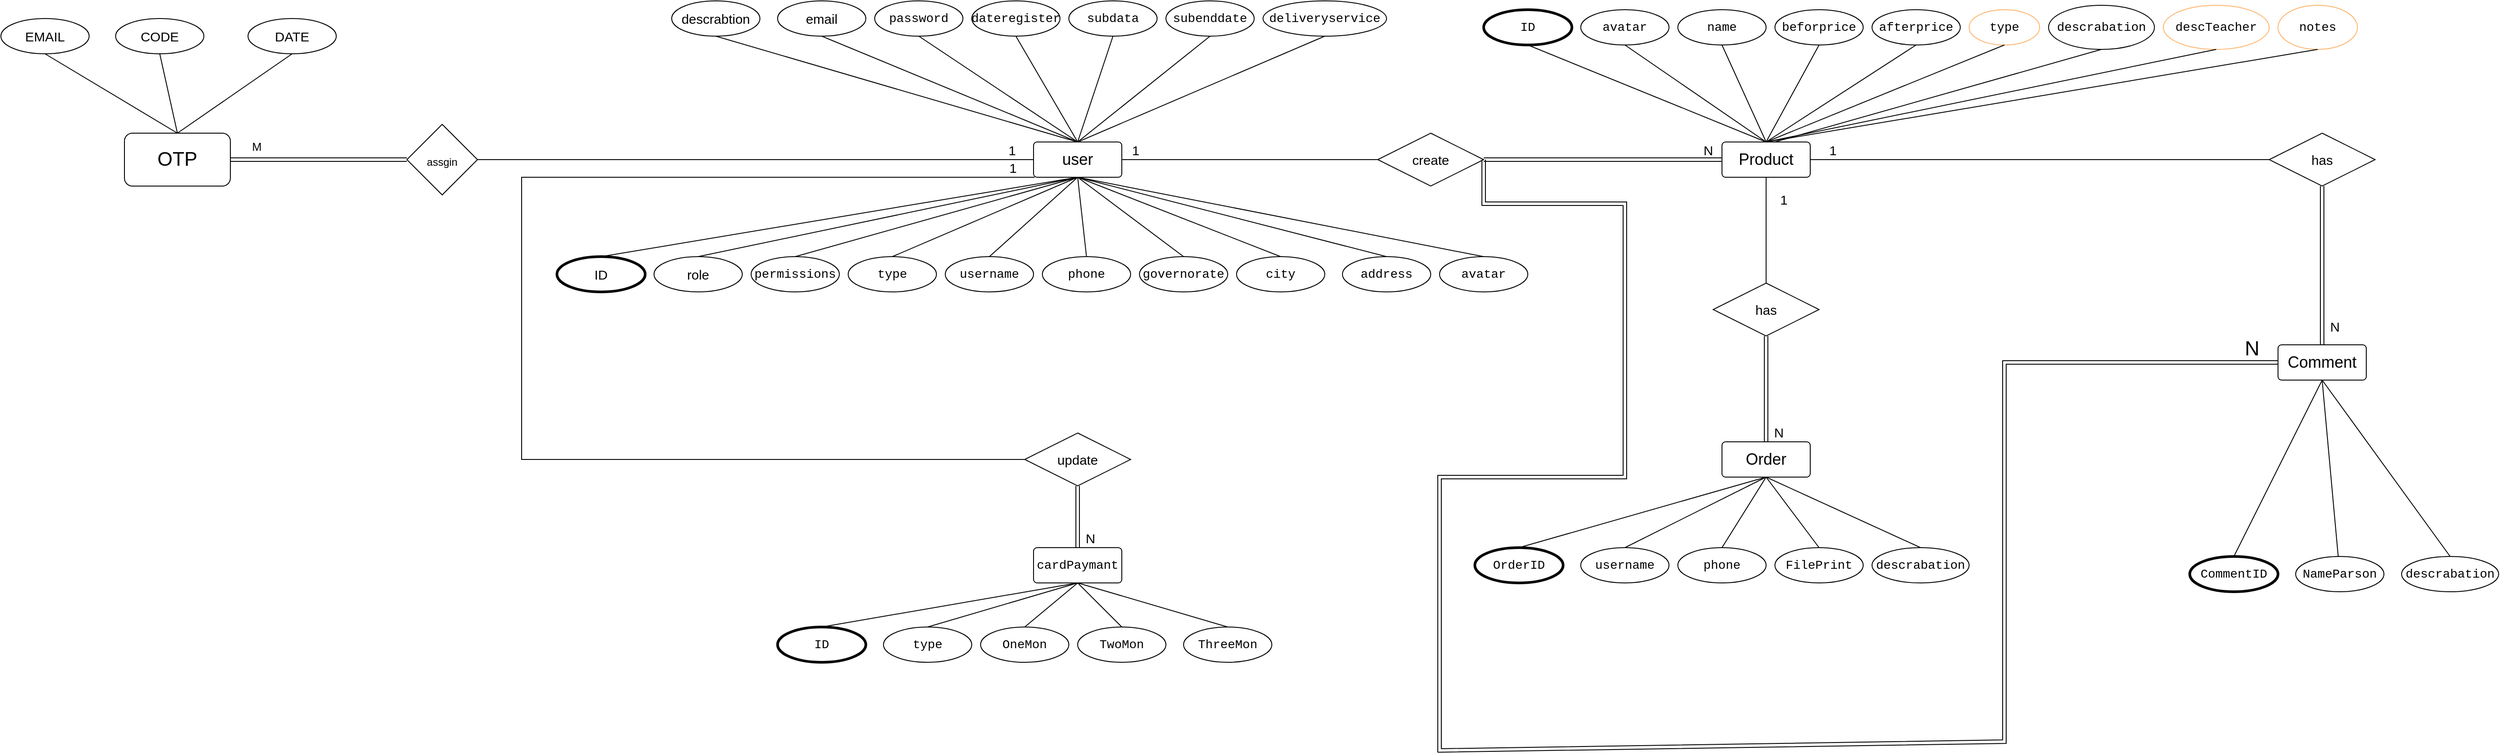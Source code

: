<mxfile version="20.8.10" type="device"><diagram name="Page-1" id="QoI0hv32-nx1RdgeT6Zi"><mxGraphModel dx="3183" dy="1398" grid="1" gridSize="10" guides="1" tooltips="1" connect="1" arrows="1" fold="1" page="1" pageScale="1" pageWidth="850" pageHeight="1100" math="0" shadow="0"><root><mxCell id="0"/><mxCell id="1" parent="0"/><mxCell id="msI7fuEDuzB67JtG4Rj4-1" value="&lt;font style=&quot;font-size: 18px;&quot;&gt;user&lt;/font&gt;" style="rounded=1;arcSize=10;whiteSpace=wrap;html=1;align=center;" parent="1" vertex="1"><mxGeometry x="350" y="200" width="100" height="40" as="geometry"/></mxCell><mxCell id="msI7fuEDuzB67JtG4Rj4-2" value="&lt;font style=&quot;font-size: 15px;&quot;&gt;role&lt;/font&gt;" style="ellipse;whiteSpace=wrap;html=1;align=center;fontSize=18;" parent="1" vertex="1"><mxGeometry x="-80" y="330" width="100" height="40" as="geometry"/></mxCell><mxCell id="msI7fuEDuzB67JtG4Rj4-3" value="" style="endArrow=none;html=1;rounded=0;fontSize=18;exitX=0.5;exitY=0;exitDx=0;exitDy=0;entryX=0.5;entryY=1;entryDx=0;entryDy=0;" parent="1" source="msI7fuEDuzB67JtG4Rj4-2" target="msI7fuEDuzB67JtG4Rj4-1" edge="1"><mxGeometry relative="1" as="geometry"><mxPoint x="340" y="310" as="sourcePoint"/><mxPoint x="500" y="310" as="targetPoint"/></mxGeometry></mxCell><mxCell id="msI7fuEDuzB67JtG4Rj4-4" value="&lt;div style=&quot;font-family: Consolas, &amp;quot;Courier New&amp;quot;, monospace; font-size: 14px; line-height: 19px;&quot;&gt;permissions&lt;/div&gt;" style="ellipse;whiteSpace=wrap;html=1;align=center;fontSize=18;" parent="1" vertex="1"><mxGeometry x="30" y="330" width="100" height="40" as="geometry"/></mxCell><mxCell id="msI7fuEDuzB67JtG4Rj4-5" value="" style="endArrow=none;html=1;rounded=0;fontSize=18;exitX=0.5;exitY=0;exitDx=0;exitDy=0;entryX=0.5;entryY=1;entryDx=0;entryDy=0;" parent="1" source="msI7fuEDuzB67JtG4Rj4-4" target="msI7fuEDuzB67JtG4Rj4-1" edge="1"><mxGeometry relative="1" as="geometry"><mxPoint x="130" y="330" as="sourcePoint"/><mxPoint x="410" y="250" as="targetPoint"/></mxGeometry></mxCell><mxCell id="msI7fuEDuzB67JtG4Rj4-6" value="&lt;div style=&quot;font-family: Consolas, &amp;quot;Courier New&amp;quot;, monospace; font-size: 14px; line-height: 19px;&quot;&gt;&lt;div style=&quot;line-height: 19px;&quot;&gt;type&lt;/div&gt;&lt;/div&gt;" style="ellipse;whiteSpace=wrap;html=1;align=center;fontSize=18;" parent="1" vertex="1"><mxGeometry x="140" y="330" width="100" height="40" as="geometry"/></mxCell><mxCell id="msI7fuEDuzB67JtG4Rj4-7" value="" style="endArrow=none;html=1;rounded=0;fontSize=18;exitX=0.5;exitY=0;exitDx=0;exitDy=0;entryX=0.5;entryY=1;entryDx=0;entryDy=0;" parent="1" source="msI7fuEDuzB67JtG4Rj4-6" target="msI7fuEDuzB67JtG4Rj4-1" edge="1"><mxGeometry relative="1" as="geometry"><mxPoint x="240" y="330" as="sourcePoint"/><mxPoint x="410" y="250" as="targetPoint"/></mxGeometry></mxCell><mxCell id="msI7fuEDuzB67JtG4Rj4-8" value="&lt;div style=&quot;font-family: Consolas, &amp;quot;Courier New&amp;quot;, monospace; font-size: 14px; line-height: 19px;&quot;&gt;&lt;div style=&quot;line-height: 19px;&quot;&gt;&lt;div style=&quot;line-height: 19px;&quot;&gt;username&lt;/div&gt;&lt;/div&gt;&lt;/div&gt;" style="ellipse;whiteSpace=wrap;html=1;align=center;fontSize=18;" parent="1" vertex="1"><mxGeometry x="250" y="330" width="100" height="40" as="geometry"/></mxCell><mxCell id="msI7fuEDuzB67JtG4Rj4-9" value="" style="endArrow=none;html=1;rounded=0;fontSize=18;exitX=0.5;exitY=0;exitDx=0;exitDy=0;" parent="1" source="msI7fuEDuzB67JtG4Rj4-8" edge="1"><mxGeometry relative="1" as="geometry"><mxPoint x="350" y="330" as="sourcePoint"/><mxPoint x="400" y="240" as="targetPoint"/></mxGeometry></mxCell><mxCell id="msI7fuEDuzB67JtG4Rj4-10" value="&lt;div style=&quot;font-family: Consolas, &amp;quot;Courier New&amp;quot;, monospace; font-size: 14px; line-height: 19px;&quot;&gt;&lt;div style=&quot;line-height: 19px;&quot;&gt;&lt;div style=&quot;line-height: 19px;&quot;&gt;&lt;div style=&quot;line-height: 19px;&quot;&gt;phone&lt;/div&gt;&lt;/div&gt;&lt;/div&gt;&lt;/div&gt;" style="ellipse;whiteSpace=wrap;html=1;align=center;fontSize=18;" parent="1" vertex="1"><mxGeometry x="360" y="330" width="100" height="40" as="geometry"/></mxCell><mxCell id="msI7fuEDuzB67JtG4Rj4-11" value="" style="endArrow=none;html=1;rounded=0;fontSize=18;exitX=0.5;exitY=0;exitDx=0;exitDy=0;" parent="1" source="msI7fuEDuzB67JtG4Rj4-10" edge="1"><mxGeometry relative="1" as="geometry"><mxPoint x="460" y="330" as="sourcePoint"/><mxPoint x="400" y="240" as="targetPoint"/></mxGeometry></mxCell><mxCell id="msI7fuEDuzB67JtG4Rj4-12" value="&lt;div style=&quot;font-family: Consolas, &amp;quot;Courier New&amp;quot;, monospace; font-size: 14px; line-height: 19px;&quot;&gt;&lt;div style=&quot;line-height: 19px;&quot;&gt;&lt;div style=&quot;line-height: 19px;&quot;&gt;&lt;div style=&quot;line-height: 19px;&quot;&gt;&lt;div style=&quot;line-height: 19px;&quot;&gt;governorate&lt;/div&gt;&lt;/div&gt;&lt;/div&gt;&lt;/div&gt;&lt;/div&gt;" style="ellipse;whiteSpace=wrap;html=1;align=center;fontSize=18;" parent="1" vertex="1"><mxGeometry x="470" y="330" width="100" height="40" as="geometry"/></mxCell><mxCell id="msI7fuEDuzB67JtG4Rj4-13" value="" style="endArrow=none;html=1;rounded=0;fontSize=18;exitX=0.5;exitY=0;exitDx=0;exitDy=0;" parent="1" source="msI7fuEDuzB67JtG4Rj4-12" edge="1"><mxGeometry relative="1" as="geometry"><mxPoint x="570.0" y="330" as="sourcePoint"/><mxPoint x="400" y="240" as="targetPoint"/></mxGeometry></mxCell><mxCell id="msI7fuEDuzB67JtG4Rj4-14" value="&lt;div style=&quot;font-family: Consolas, &amp;quot;Courier New&amp;quot;, monospace; font-size: 14px; line-height: 19px;&quot;&gt;&lt;div style=&quot;line-height: 19px;&quot;&gt;&lt;div style=&quot;line-height: 19px;&quot;&gt;&lt;div style=&quot;line-height: 19px;&quot;&gt;&lt;div style=&quot;line-height: 19px;&quot;&gt;&lt;div style=&quot;line-height: 19px;&quot;&gt;city&lt;/div&gt;&lt;/div&gt;&lt;/div&gt;&lt;/div&gt;&lt;/div&gt;&lt;/div&gt;" style="ellipse;whiteSpace=wrap;html=1;align=center;fontSize=18;" parent="1" vertex="1"><mxGeometry x="580" y="330" width="100" height="40" as="geometry"/></mxCell><mxCell id="msI7fuEDuzB67JtG4Rj4-15" value="&lt;div style=&quot;font-family: Consolas, &amp;quot;Courier New&amp;quot;, monospace; font-size: 14px; line-height: 19px;&quot;&gt;&lt;div style=&quot;line-height: 19px;&quot;&gt;&lt;div style=&quot;line-height: 19px;&quot;&gt;&lt;div style=&quot;line-height: 19px;&quot;&gt;&lt;div style=&quot;line-height: 19px;&quot;&gt;&lt;div style=&quot;line-height: 19px;&quot;&gt;address&lt;/div&gt;&lt;/div&gt;&lt;/div&gt;&lt;/div&gt;&lt;/div&gt;&lt;/div&gt;" style="ellipse;whiteSpace=wrap;html=1;align=center;fontSize=18;" parent="1" vertex="1"><mxGeometry x="700" y="330" width="100" height="40" as="geometry"/></mxCell><mxCell id="msI7fuEDuzB67JtG4Rj4-16" value="&lt;div style=&quot;font-family: Consolas, &amp;quot;Courier New&amp;quot;, monospace; font-size: 14px; line-height: 19px;&quot;&gt;&lt;div style=&quot;line-height: 19px;&quot;&gt;&lt;div style=&quot;line-height: 19px;&quot;&gt;&lt;div style=&quot;line-height: 19px;&quot;&gt;&lt;div style=&quot;line-height: 19px;&quot;&gt;&lt;div style=&quot;line-height: 19px;&quot;&gt;avatar&lt;/div&gt;&lt;/div&gt;&lt;/div&gt;&lt;/div&gt;&lt;/div&gt;&lt;/div&gt;" style="ellipse;whiteSpace=wrap;html=1;align=center;fontSize=18;" parent="1" vertex="1"><mxGeometry x="810" y="330" width="100" height="40" as="geometry"/></mxCell><mxCell id="msI7fuEDuzB67JtG4Rj4-17" value="" style="endArrow=none;html=1;rounded=0;fontSize=18;exitX=0.5;exitY=0;exitDx=0;exitDy=0;" parent="1" source="msI7fuEDuzB67JtG4Rj4-14" edge="1"><mxGeometry relative="1" as="geometry"><mxPoint x="470" y="340" as="sourcePoint"/><mxPoint x="400" y="240" as="targetPoint"/></mxGeometry></mxCell><mxCell id="msI7fuEDuzB67JtG4Rj4-18" value="" style="endArrow=none;html=1;rounded=0;fontSize=18;exitX=0.5;exitY=0;exitDx=0;exitDy=0;entryX=0.5;entryY=1;entryDx=0;entryDy=0;" parent="1" source="msI7fuEDuzB67JtG4Rj4-15" target="msI7fuEDuzB67JtG4Rj4-1" edge="1"><mxGeometry relative="1" as="geometry"><mxPoint x="580" y="340" as="sourcePoint"/><mxPoint x="410" y="250" as="targetPoint"/></mxGeometry></mxCell><mxCell id="msI7fuEDuzB67JtG4Rj4-19" value="" style="endArrow=none;html=1;rounded=0;fontSize=18;exitX=0.5;exitY=0;exitDx=0;exitDy=0;" parent="1" source="msI7fuEDuzB67JtG4Rj4-16" edge="1"><mxGeometry relative="1" as="geometry"><mxPoint x="700" y="340" as="sourcePoint"/><mxPoint x="400" y="240" as="targetPoint"/></mxGeometry></mxCell><mxCell id="msI7fuEDuzB67JtG4Rj4-20" value="&lt;font style=&quot;font-size: 15px;&quot;&gt;email&lt;/font&gt;" style="ellipse;whiteSpace=wrap;html=1;align=center;fontSize=18;" parent="1" vertex="1"><mxGeometry x="60" y="40" width="100" height="40" as="geometry"/></mxCell><mxCell id="msI7fuEDuzB67JtG4Rj4-21" value="&lt;div style=&quot;font-family: Consolas, &amp;quot;Courier New&amp;quot;, monospace; font-size: 14px; line-height: 19px;&quot;&gt;password&lt;/div&gt;" style="ellipse;whiteSpace=wrap;html=1;align=center;fontSize=18;" parent="1" vertex="1"><mxGeometry x="170" y="40" width="100" height="40" as="geometry"/></mxCell><mxCell id="msI7fuEDuzB67JtG4Rj4-22" value="&lt;div style=&quot;font-family: Consolas, &amp;quot;Courier New&amp;quot;, monospace; font-size: 14px; line-height: 19px;&quot;&gt;&lt;div style=&quot;line-height: 19px;&quot;&gt;&lt;div style=&quot;line-height: 19px;&quot;&gt;dateregister&lt;/div&gt;&lt;/div&gt;&lt;/div&gt;" style="ellipse;whiteSpace=wrap;html=1;align=center;fontSize=18;" parent="1" vertex="1"><mxGeometry x="280" y="40" width="100" height="40" as="geometry"/></mxCell><mxCell id="msI7fuEDuzB67JtG4Rj4-23" value="&lt;div style=&quot;font-family: Consolas, &amp;quot;Courier New&amp;quot;, monospace; font-size: 14px; line-height: 19px;&quot;&gt;&lt;div style=&quot;line-height: 19px;&quot;&gt;&lt;div style=&quot;line-height: 19px;&quot;&gt;&lt;div style=&quot;line-height: 19px;&quot;&gt;subdata&lt;/div&gt;&lt;/div&gt;&lt;/div&gt;&lt;/div&gt;" style="ellipse;whiteSpace=wrap;html=1;align=center;fontSize=18;" parent="1" vertex="1"><mxGeometry x="390" y="40" width="100" height="40" as="geometry"/></mxCell><mxCell id="msI7fuEDuzB67JtG4Rj4-24" value="&lt;div style=&quot;font-family: Consolas, &amp;quot;Courier New&amp;quot;, monospace; font-size: 14px; line-height: 19px;&quot;&gt;&lt;div style=&quot;line-height: 19px;&quot;&gt;&lt;div style=&quot;line-height: 19px;&quot;&gt;&lt;div style=&quot;line-height: 19px;&quot;&gt;&lt;div style=&quot;line-height: 19px;&quot;&gt;subenddate&lt;/div&gt;&lt;/div&gt;&lt;/div&gt;&lt;/div&gt;&lt;/div&gt;" style="ellipse;whiteSpace=wrap;html=1;align=center;fontSize=18;" parent="1" vertex="1"><mxGeometry x="500" y="40" width="100" height="40" as="geometry"/></mxCell><mxCell id="msI7fuEDuzB67JtG4Rj4-25" value="&lt;div style=&quot;font-family: Consolas, &amp;quot;Courier New&amp;quot;, monospace; font-size: 14px; line-height: 19px;&quot;&gt;&lt;div style=&quot;line-height: 19px;&quot;&gt;&lt;div style=&quot;line-height: 19px;&quot;&gt;&lt;div style=&quot;line-height: 19px;&quot;&gt;&lt;div style=&quot;line-height: 19px;&quot;&gt;&lt;div style=&quot;line-height: 19px;&quot;&gt;deliveryservice&lt;/div&gt;&lt;/div&gt;&lt;/div&gt;&lt;/div&gt;&lt;/div&gt;&lt;/div&gt;" style="ellipse;whiteSpace=wrap;html=1;align=center;fontSize=18;" parent="1" vertex="1"><mxGeometry x="610" y="40" width="140" height="40" as="geometry"/></mxCell><mxCell id="msI7fuEDuzB67JtG4Rj4-26" value="" style="endArrow=none;html=1;rounded=0;fontSize=18;exitX=0.5;exitY=1;exitDx=0;exitDy=0;entryX=0.5;entryY=0;entryDx=0;entryDy=0;" parent="1" source="msI7fuEDuzB67JtG4Rj4-20" target="msI7fuEDuzB67JtG4Rj4-1" edge="1"><mxGeometry relative="1" as="geometry"><mxPoint x="30" y="340" as="sourcePoint"/><mxPoint x="410" y="250" as="targetPoint"/></mxGeometry></mxCell><mxCell id="msI7fuEDuzB67JtG4Rj4-27" value="" style="endArrow=none;html=1;rounded=0;fontSize=18;exitX=0.5;exitY=1;exitDx=0;exitDy=0;" parent="1" source="msI7fuEDuzB67JtG4Rj4-21" edge="1"><mxGeometry relative="1" as="geometry"><mxPoint x="120" y="90.0" as="sourcePoint"/><mxPoint x="400" y="200" as="targetPoint"/></mxGeometry></mxCell><mxCell id="msI7fuEDuzB67JtG4Rj4-28" value="" style="endArrow=none;html=1;rounded=0;fontSize=18;exitX=0.5;exitY=1;exitDx=0;exitDy=0;" parent="1" source="msI7fuEDuzB67JtG4Rj4-22" edge="1"><mxGeometry relative="1" as="geometry"><mxPoint x="230" y="90.0" as="sourcePoint"/><mxPoint x="400" y="200" as="targetPoint"/></mxGeometry></mxCell><mxCell id="msI7fuEDuzB67JtG4Rj4-29" value="" style="endArrow=none;html=1;rounded=0;fontSize=18;exitX=0.5;exitY=1;exitDx=0;exitDy=0;entryX=0.5;entryY=0;entryDx=0;entryDy=0;" parent="1" source="msI7fuEDuzB67JtG4Rj4-23" target="msI7fuEDuzB67JtG4Rj4-1" edge="1"><mxGeometry relative="1" as="geometry"><mxPoint x="340" y="90.0" as="sourcePoint"/><mxPoint x="410" y="210" as="targetPoint"/></mxGeometry></mxCell><mxCell id="msI7fuEDuzB67JtG4Rj4-30" value="" style="endArrow=none;html=1;rounded=0;fontSize=18;exitX=0.5;exitY=1;exitDx=0;exitDy=0;" parent="1" source="msI7fuEDuzB67JtG4Rj4-24" edge="1"><mxGeometry relative="1" as="geometry"><mxPoint x="450" y="90.0" as="sourcePoint"/><mxPoint x="400" y="200" as="targetPoint"/></mxGeometry></mxCell><mxCell id="msI7fuEDuzB67JtG4Rj4-31" value="" style="endArrow=none;html=1;rounded=0;fontSize=18;exitX=0.5;exitY=1;exitDx=0;exitDy=0;entryX=0.5;entryY=0;entryDx=0;entryDy=0;" parent="1" source="msI7fuEDuzB67JtG4Rj4-25" target="msI7fuEDuzB67JtG4Rj4-1" edge="1"><mxGeometry relative="1" as="geometry"><mxPoint x="560" y="90.0" as="sourcePoint"/><mxPoint x="410" y="210" as="targetPoint"/></mxGeometry></mxCell><mxCell id="msI7fuEDuzB67JtG4Rj4-32" value="&lt;font style=&quot;font-size: 18px;&quot;&gt;Product&lt;/font&gt;" style="rounded=1;arcSize=10;whiteSpace=wrap;html=1;align=center;" parent="1" vertex="1"><mxGeometry x="1130" y="200" width="100" height="40" as="geometry"/></mxCell><mxCell id="msI7fuEDuzB67JtG4Rj4-33" value="&lt;div style=&quot;font-family: Consolas, &amp;quot;Courier New&amp;quot;, monospace; font-size: 14px; line-height: 19px;&quot;&gt;&lt;div style=&quot;line-height: 19px;&quot;&gt;&lt;div style=&quot;line-height: 19px;&quot;&gt;&lt;div style=&quot;line-height: 19px;&quot;&gt;&lt;div style=&quot;line-height: 19px;&quot;&gt;&lt;div style=&quot;line-height: 19px;&quot;&gt;ID&lt;/div&gt;&lt;/div&gt;&lt;/div&gt;&lt;/div&gt;&lt;/div&gt;&lt;/div&gt;" style="ellipse;whiteSpace=wrap;html=1;align=center;fontSize=18;strokeWidth=3;" parent="1" vertex="1"><mxGeometry x="860" y="50" width="100" height="40" as="geometry"/></mxCell><mxCell id="msI7fuEDuzB67JtG4Rj4-34" value="&lt;div style=&quot;font-family: Consolas, &amp;quot;Courier New&amp;quot;, monospace; font-size: 14px; line-height: 19px;&quot;&gt;&lt;div style=&quot;line-height: 19px;&quot;&gt;&lt;div style=&quot;line-height: 19px;&quot;&gt;name&lt;/div&gt;&lt;/div&gt;&lt;/div&gt;" style="ellipse;whiteSpace=wrap;html=1;align=center;fontSize=18;" parent="1" vertex="1"><mxGeometry x="1080" y="50" width="100" height="40" as="geometry"/></mxCell><mxCell id="msI7fuEDuzB67JtG4Rj4-35" value="&lt;div style=&quot;font-family: Consolas, &amp;quot;Courier New&amp;quot;, monospace; font-size: 14px; line-height: 19px;&quot;&gt;&lt;div style=&quot;line-height: 19px;&quot;&gt;&lt;div style=&quot;line-height: 19px;&quot;&gt;&lt;div style=&quot;line-height: 19px;&quot;&gt;beforprice&lt;/div&gt;&lt;/div&gt;&lt;/div&gt;&lt;/div&gt;" style="ellipse;whiteSpace=wrap;html=1;align=center;fontSize=18;" parent="1" vertex="1"><mxGeometry x="1190" y="50" width="100" height="40" as="geometry"/></mxCell><mxCell id="msI7fuEDuzB67JtG4Rj4-36" value="&lt;div style=&quot;font-family: Consolas, &amp;quot;Courier New&amp;quot;, monospace; font-size: 14px; line-height: 19px;&quot;&gt;&lt;div style=&quot;line-height: 19px;&quot;&gt;&lt;div style=&quot;line-height: 19px;&quot;&gt;&lt;div style=&quot;line-height: 19px;&quot;&gt;&lt;div style=&quot;line-height: 19px;&quot;&gt;afterprice&lt;/div&gt;&lt;/div&gt;&lt;/div&gt;&lt;/div&gt;&lt;/div&gt;" style="ellipse;whiteSpace=wrap;html=1;align=center;fontSize=18;" parent="1" vertex="1"><mxGeometry x="1300" y="50" width="100" height="40" as="geometry"/></mxCell><mxCell id="msI7fuEDuzB67JtG4Rj4-37" value="&lt;div style=&quot;font-family: Consolas, &amp;quot;Courier New&amp;quot;, monospace; font-size: 14px; line-height: 19px;&quot;&gt;&lt;div style=&quot;line-height: 19px;&quot;&gt;&lt;div style=&quot;line-height: 19px;&quot;&gt;&lt;div style=&quot;line-height: 19px;&quot;&gt;&lt;div style=&quot;line-height: 19px;&quot;&gt;&lt;div style=&quot;line-height: 19px;&quot;&gt;&lt;div style=&quot;line-height: 19px;&quot;&gt;notes&lt;/div&gt;&lt;/div&gt;&lt;/div&gt;&lt;/div&gt;&lt;/div&gt;&lt;/div&gt;&lt;/div&gt;" style="ellipse;whiteSpace=wrap;html=1;align=center;fontSize=18;strokeColor=#FFB570;" parent="1" vertex="1"><mxGeometry x="1760" y="45" width="90" height="50" as="geometry"/></mxCell><mxCell id="msI7fuEDuzB67JtG4Rj4-38" value="&lt;font style=&quot;font-size: 15px;&quot;&gt;descrabtion&lt;/font&gt;" style="ellipse;whiteSpace=wrap;html=1;align=center;fontSize=18;" parent="1" vertex="1"><mxGeometry x="-60" y="40" width="100" height="40" as="geometry"/></mxCell><mxCell id="msI7fuEDuzB67JtG4Rj4-39" value="" style="endArrow=none;html=1;rounded=0;fontSize=18;exitX=0.5;exitY=1;exitDx=0;exitDy=0;entryX=0.5;entryY=0;entryDx=0;entryDy=0;" parent="1" source="msI7fuEDuzB67JtG4Rj4-38" target="msI7fuEDuzB67JtG4Rj4-1" edge="1"><mxGeometry relative="1" as="geometry"><mxPoint x="120" y="90" as="sourcePoint"/><mxPoint x="410" y="210" as="targetPoint"/></mxGeometry></mxCell><mxCell id="msI7fuEDuzB67JtG4Rj4-40" value="" style="endArrow=none;html=1;rounded=0;fontSize=18;exitX=0.5;exitY=0;exitDx=0;exitDy=0;entryX=0.5;entryY=1;entryDx=0;entryDy=0;" parent="1" source="msI7fuEDuzB67JtG4Rj4-32" target="msI7fuEDuzB67JtG4Rj4-33" edge="1"><mxGeometry relative="1" as="geometry"><mxPoint x="810" y="340" as="sourcePoint"/><mxPoint x="410" y="250" as="targetPoint"/></mxGeometry></mxCell><mxCell id="msI7fuEDuzB67JtG4Rj4-41" value="" style="endArrow=none;html=1;rounded=0;fontSize=18;entryX=0.5;entryY=1;entryDx=0;entryDy=0;exitX=0.5;exitY=0;exitDx=0;exitDy=0;" parent="1" source="msI7fuEDuzB67JtG4Rj4-32" target="msI7fuEDuzB67JtG4Rj4-34" edge="1"><mxGeometry relative="1" as="geometry"><mxPoint x="1180" y="180" as="sourcePoint"/><mxPoint x="920" y="100" as="targetPoint"/></mxGeometry></mxCell><mxCell id="msI7fuEDuzB67JtG4Rj4-42" value="" style="endArrow=none;html=1;rounded=0;fontSize=18;entryX=0.5;entryY=1;entryDx=0;entryDy=0;exitX=0.5;exitY=0;exitDx=0;exitDy=0;" parent="1" source="msI7fuEDuzB67JtG4Rj4-32" target="msI7fuEDuzB67JtG4Rj4-35" edge="1"><mxGeometry relative="1" as="geometry"><mxPoint x="1190" y="190.0" as="sourcePoint"/><mxPoint x="1040" y="100" as="targetPoint"/></mxGeometry></mxCell><mxCell id="msI7fuEDuzB67JtG4Rj4-43" value="" style="endArrow=none;html=1;rounded=0;fontSize=18;entryX=0.5;entryY=1;entryDx=0;entryDy=0;exitX=0.5;exitY=0;exitDx=0;exitDy=0;" parent="1" source="msI7fuEDuzB67JtG4Rj4-32" target="msI7fuEDuzB67JtG4Rj4-36" edge="1"><mxGeometry relative="1" as="geometry"><mxPoint x="1190" y="190.0" as="sourcePoint"/><mxPoint x="1155" y="100" as="targetPoint"/></mxGeometry></mxCell><mxCell id="msI7fuEDuzB67JtG4Rj4-44" value="" style="endArrow=none;html=1;rounded=0;fontSize=18;entryX=0.5;entryY=1;entryDx=0;entryDy=0;exitX=0.5;exitY=0;exitDx=0;exitDy=0;" parent="1" source="msI7fuEDuzB67JtG4Rj4-32" target="msI7fuEDuzB67JtG4Rj4-37" edge="1"><mxGeometry relative="1" as="geometry"><mxPoint x="1180" y="180" as="sourcePoint"/><mxPoint x="1270" y="100" as="targetPoint"/></mxGeometry></mxCell><mxCell id="msI7fuEDuzB67JtG4Rj4-45" value="create" style="shape=rhombus;perimeter=rhombusPerimeter;whiteSpace=wrap;html=1;align=center;labelBackgroundColor=none;fontSize=15;fontColor=#000000;" parent="1" vertex="1"><mxGeometry x="740" y="190" width="120" height="60" as="geometry"/></mxCell><mxCell id="msI7fuEDuzB67JtG4Rj4-46" value="" style="endArrow=none;html=1;rounded=0;fontSize=15;fontColor=#000000;exitX=1;exitY=0.5;exitDx=0;exitDy=0;entryX=0;entryY=0.5;entryDx=0;entryDy=0;" parent="1" source="msI7fuEDuzB67JtG4Rj4-1" target="msI7fuEDuzB67JtG4Rj4-45" edge="1"><mxGeometry relative="1" as="geometry"><mxPoint x="690" y="120" as="sourcePoint"/><mxPoint x="730" y="200" as="targetPoint"/></mxGeometry></mxCell><mxCell id="msI7fuEDuzB67JtG4Rj4-47" value="1" style="resizable=0;html=1;align=right;verticalAlign=bottom;labelBackgroundColor=none;fontSize=15;fontColor=#000000;" parent="msI7fuEDuzB67JtG4Rj4-46" connectable="0" vertex="1"><mxGeometry x="1" relative="1" as="geometry"><mxPoint x="-270" as="offset"/></mxGeometry></mxCell><mxCell id="msI7fuEDuzB67JtG4Rj4-50" value="" style="shape=link;html=1;rounded=0;fontSize=15;fontColor=#000000;exitX=1;exitY=0.5;exitDx=0;exitDy=0;entryX=0;entryY=0.5;entryDx=0;entryDy=0;" parent="1" source="msI7fuEDuzB67JtG4Rj4-45" target="msI7fuEDuzB67JtG4Rj4-32" edge="1"><mxGeometry relative="1" as="geometry"><mxPoint x="860" y="240" as="sourcePoint"/><mxPoint x="1020" y="240" as="targetPoint"/></mxGeometry></mxCell><mxCell id="msI7fuEDuzB67JtG4Rj4-51" value="N" style="resizable=0;html=1;align=right;verticalAlign=bottom;labelBackgroundColor=none;fontSize=15;fontColor=#000000;" parent="msI7fuEDuzB67JtG4Rj4-50" connectable="0" vertex="1"><mxGeometry x="1" relative="1" as="geometry"><mxPoint x="-10" as="offset"/></mxGeometry></mxCell><mxCell id="msI7fuEDuzB67JtG4Rj4-52" value="&lt;font style=&quot;font-size: 15px;&quot;&gt;ID&lt;/font&gt;" style="ellipse;whiteSpace=wrap;html=1;align=center;fontSize=18;strokeWidth=3;" parent="1" vertex="1"><mxGeometry x="-190" y="330" width="100" height="40" as="geometry"/></mxCell><mxCell id="msI7fuEDuzB67JtG4Rj4-53" value="" style="endArrow=none;html=1;rounded=0;fontSize=18;exitX=0.5;exitY=0;exitDx=0;exitDy=0;entryX=0.5;entryY=1;entryDx=0;entryDy=0;" parent="1" source="msI7fuEDuzB67JtG4Rj4-52" target="msI7fuEDuzB67JtG4Rj4-1" edge="1"><mxGeometry relative="1" as="geometry"><mxPoint x="-80" y="340" as="sourcePoint"/><mxPoint x="410.0" y="250" as="targetPoint"/></mxGeometry></mxCell><mxCell id="msI7fuEDuzB67JtG4Rj4-54" value="&lt;div style=&quot;font-family: Consolas, &amp;quot;Courier New&amp;quot;, monospace; font-size: 14px; line-height: 19px;&quot;&gt;&lt;div style=&quot;line-height: 19px;&quot;&gt;&lt;div style=&quot;line-height: 19px;&quot;&gt;&lt;div style=&quot;line-height: 19px;&quot;&gt;&lt;div style=&quot;line-height: 19px;&quot;&gt;&lt;div style=&quot;line-height: 19px;&quot;&gt;avatar&lt;/div&gt;&lt;/div&gt;&lt;/div&gt;&lt;/div&gt;&lt;/div&gt;&lt;/div&gt;" style="ellipse;whiteSpace=wrap;html=1;align=center;fontSize=18;" parent="1" vertex="1"><mxGeometry x="970" y="50" width="100" height="40" as="geometry"/></mxCell><mxCell id="msI7fuEDuzB67JtG4Rj4-55" value="" style="endArrow=none;html=1;rounded=0;fontSize=18;exitX=0.5;exitY=0;exitDx=0;exitDy=0;entryX=0.5;entryY=1;entryDx=0;entryDy=0;" parent="1" source="msI7fuEDuzB67JtG4Rj4-32" target="msI7fuEDuzB67JtG4Rj4-54" edge="1"><mxGeometry relative="1" as="geometry"><mxPoint x="1190" y="210.0" as="sourcePoint"/><mxPoint x="920" y="100" as="targetPoint"/></mxGeometry></mxCell><mxCell id="msI7fuEDuzB67JtG4Rj4-56" value="&lt;font style=&quot;font-size: 18px;&quot;&gt;Comment&lt;/font&gt;" style="rounded=1;arcSize=10;whiteSpace=wrap;html=1;align=center;" parent="1" vertex="1"><mxGeometry x="1760" y="430" width="100" height="40" as="geometry"/></mxCell><mxCell id="msI7fuEDuzB67JtG4Rj4-57" value="&lt;div style=&quot;font-family: Consolas, &amp;quot;Courier New&amp;quot;, monospace; font-size: 14px; line-height: 19px;&quot;&gt;&lt;div style=&quot;line-height: 19px;&quot;&gt;&lt;div style=&quot;line-height: 19px;&quot;&gt;&lt;div style=&quot;line-height: 19px;&quot;&gt;&lt;div style=&quot;line-height: 19px;&quot;&gt;&lt;div style=&quot;line-height: 19px;&quot;&gt;CommentID&lt;br&gt;&lt;/div&gt;&lt;/div&gt;&lt;/div&gt;&lt;/div&gt;&lt;/div&gt;&lt;/div&gt;" style="ellipse;whiteSpace=wrap;html=1;align=center;fontSize=18;strokeWidth=3;" parent="1" vertex="1"><mxGeometry x="1660" y="670" width="100" height="40" as="geometry"/></mxCell><mxCell id="msI7fuEDuzB67JtG4Rj4-58" value="&lt;div style=&quot;font-family: Consolas, &amp;quot;Courier New&amp;quot;, monospace; font-size: 14px; line-height: 19px;&quot;&gt;&lt;div style=&quot;line-height: 19px;&quot;&gt;&lt;div style=&quot;line-height: 19px;&quot;&gt;&lt;div style=&quot;line-height: 19px;&quot;&gt;&lt;div style=&quot;line-height: 19px;&quot;&gt;&lt;div style=&quot;line-height: 19px;&quot;&gt;NameParson&lt;/div&gt;&lt;/div&gt;&lt;/div&gt;&lt;/div&gt;&lt;/div&gt;&lt;/div&gt;" style="ellipse;whiteSpace=wrap;html=1;align=center;fontSize=18;strokeWidth=1;" parent="1" vertex="1"><mxGeometry x="1780" y="670" width="100" height="40" as="geometry"/></mxCell><mxCell id="msI7fuEDuzB67JtG4Rj4-59" value="&lt;div style=&quot;font-family: Consolas, &amp;quot;Courier New&amp;quot;, monospace; font-size: 14px; line-height: 19px;&quot;&gt;&lt;div style=&quot;line-height: 19px;&quot;&gt;&lt;div style=&quot;line-height: 19px;&quot;&gt;&lt;div style=&quot;line-height: 19px;&quot;&gt;&lt;div style=&quot;line-height: 19px;&quot;&gt;&lt;div style=&quot;line-height: 19px;&quot;&gt;descrabation&lt;br&gt;&lt;/div&gt;&lt;/div&gt;&lt;/div&gt;&lt;/div&gt;&lt;/div&gt;&lt;/div&gt;" style="ellipse;whiteSpace=wrap;html=1;align=center;fontSize=18;strokeWidth=1;" parent="1" vertex="1"><mxGeometry x="1900" y="670" width="110" height="40" as="geometry"/></mxCell><mxCell id="msI7fuEDuzB67JtG4Rj4-60" value="" style="endArrow=none;html=1;rounded=0;fontSize=15;fontColor=#000000;entryX=0.5;entryY=0;entryDx=0;entryDy=0;" parent="1" target="msI7fuEDuzB67JtG4Rj4-59" edge="1"><mxGeometry relative="1" as="geometry"><mxPoint x="1810" y="470" as="sourcePoint"/><mxPoint x="1840" y="80" as="targetPoint"/></mxGeometry></mxCell><mxCell id="msI7fuEDuzB67JtG4Rj4-61" value="" style="endArrow=none;html=1;rounded=0;fontSize=15;fontColor=#000000;exitX=0.5;exitY=1;exitDx=0;exitDy=0;" parent="1" source="msI7fuEDuzB67JtG4Rj4-56" target="msI7fuEDuzB67JtG4Rj4-58" edge="1"><mxGeometry relative="1" as="geometry"><mxPoint x="1840" y="210" as="sourcePoint"/><mxPoint x="1970" y="100" as="targetPoint"/></mxGeometry></mxCell><mxCell id="msI7fuEDuzB67JtG4Rj4-62" value="" style="endArrow=none;html=1;rounded=0;fontSize=15;fontColor=#000000;entryX=0.5;entryY=0;entryDx=0;entryDy=0;" parent="1" target="msI7fuEDuzB67JtG4Rj4-57" edge="1"><mxGeometry relative="1" as="geometry"><mxPoint x="1810" y="470" as="sourcePoint"/><mxPoint x="1848.511" y="99.991" as="targetPoint"/></mxGeometry></mxCell><mxCell id="msI7fuEDuzB67JtG4Rj4-63" value="has" style="shape=rhombus;perimeter=rhombusPerimeter;whiteSpace=wrap;html=1;align=center;labelBackgroundColor=none;strokeWidth=1;fontSize=15;fontColor=#000000;" parent="1" vertex="1"><mxGeometry x="1750" y="190" width="120" height="60" as="geometry"/></mxCell><mxCell id="msI7fuEDuzB67JtG4Rj4-64" value="" style="endArrow=none;html=1;rounded=0;fontSize=15;fontColor=#000000;exitX=1;exitY=0.5;exitDx=0;exitDy=0;entryX=0;entryY=0.5;entryDx=0;entryDy=0;" parent="1" source="msI7fuEDuzB67JtG4Rj4-32" target="msI7fuEDuzB67JtG4Rj4-63" edge="1"><mxGeometry relative="1" as="geometry"><mxPoint x="1310" y="80" as="sourcePoint"/><mxPoint x="1470" y="80" as="targetPoint"/></mxGeometry></mxCell><mxCell id="msI7fuEDuzB67JtG4Rj4-65" value="1" style="resizable=0;html=1;align=right;verticalAlign=bottom;labelBackgroundColor=none;strokeWidth=1;fontSize=15;fontColor=#000000;" parent="msI7fuEDuzB67JtG4Rj4-64" connectable="0" vertex="1"><mxGeometry x="1" relative="1" as="geometry"><mxPoint x="-490" as="offset"/></mxGeometry></mxCell><mxCell id="msI7fuEDuzB67JtG4Rj4-66" value="" style="shape=link;html=1;rounded=0;fontSize=15;fontColor=#000000;exitX=0.5;exitY=1;exitDx=0;exitDy=0;entryX=0.5;entryY=0;entryDx=0;entryDy=0;" parent="1" source="msI7fuEDuzB67JtG4Rj4-63" target="msI7fuEDuzB67JtG4Rj4-56" edge="1"><mxGeometry relative="1" as="geometry"><mxPoint x="1610" y="80" as="sourcePoint"/><mxPoint x="1830" y="430" as="targetPoint"/></mxGeometry></mxCell><mxCell id="msI7fuEDuzB67JtG4Rj4-67" value="N" style="resizable=0;html=1;align=right;verticalAlign=bottom;labelBackgroundColor=none;strokeWidth=1;fontSize=15;fontColor=#000000;" parent="msI7fuEDuzB67JtG4Rj4-66" connectable="0" vertex="1"><mxGeometry x="1" relative="1" as="geometry"><mxPoint x="20" y="-10" as="offset"/></mxGeometry></mxCell><mxCell id="msI7fuEDuzB67JtG4Rj4-68" value="&lt;div style=&quot;font-family: Consolas, &amp;quot;Courier New&amp;quot;, monospace; font-size: 14px; line-height: 19px;&quot;&gt;&lt;div style=&quot;line-height: 19px;&quot;&gt;&lt;div style=&quot;line-height: 19px;&quot;&gt;&lt;div style=&quot;line-height: 19px;&quot;&gt;&lt;div style=&quot;line-height: 19px;&quot;&gt;&lt;div style=&quot;line-height: 19px;&quot;&gt;descrabation&lt;/div&gt;&lt;/div&gt;&lt;/div&gt;&lt;/div&gt;&lt;/div&gt;&lt;/div&gt;" style="ellipse;whiteSpace=wrap;html=1;align=center;fontSize=18;" parent="1" vertex="1"><mxGeometry x="1500" y="45" width="120" height="50" as="geometry"/></mxCell><mxCell id="msI7fuEDuzB67JtG4Rj4-69" value="&lt;div style=&quot;font-family: Consolas, &amp;quot;Courier New&amp;quot;, monospace; font-size: 14px; line-height: 19px;&quot;&gt;&lt;div style=&quot;line-height: 19px;&quot;&gt;&lt;div style=&quot;line-height: 19px;&quot;&gt;&lt;div style=&quot;line-height: 19px;&quot;&gt;&lt;div style=&quot;line-height: 19px;&quot;&gt;&lt;div style=&quot;line-height: 19px;&quot;&gt;&lt;div style=&quot;line-height: 19px;&quot;&gt;type&lt;/div&gt;&lt;/div&gt;&lt;/div&gt;&lt;/div&gt;&lt;/div&gt;&lt;/div&gt;&lt;/div&gt;" style="ellipse;whiteSpace=wrap;html=1;align=center;fontSize=18;strokeColor=#FFB570;" parent="1" vertex="1"><mxGeometry x="1410" y="50" width="80" height="40" as="geometry"/></mxCell><mxCell id="msI7fuEDuzB67JtG4Rj4-70" value="&lt;div style=&quot;font-family: Consolas, &amp;quot;Courier New&amp;quot;, monospace; font-size: 14px; line-height: 19px;&quot;&gt;&lt;div style=&quot;line-height: 19px;&quot;&gt;&lt;div style=&quot;line-height: 19px;&quot;&gt;&lt;div style=&quot;line-height: 19px;&quot;&gt;&lt;div style=&quot;line-height: 19px;&quot;&gt;&lt;div style=&quot;line-height: 19px;&quot;&gt;descTeacher&lt;/div&gt;&lt;/div&gt;&lt;/div&gt;&lt;/div&gt;&lt;/div&gt;&lt;/div&gt;" style="ellipse;whiteSpace=wrap;html=1;align=center;fontSize=18;strokeColor=#FFB570;" parent="1" vertex="1"><mxGeometry x="1630" y="45" width="120" height="50" as="geometry"/></mxCell><mxCell id="msI7fuEDuzB67JtG4Rj4-71" value="" style="endArrow=none;html=1;rounded=0;fontSize=18;entryX=0.5;entryY=1;entryDx=0;entryDy=0;" parent="1" target="msI7fuEDuzB67JtG4Rj4-69" edge="1"><mxGeometry relative="1" as="geometry"><mxPoint x="1180" y="200" as="sourcePoint"/><mxPoint x="1360" y="100" as="targetPoint"/></mxGeometry></mxCell><mxCell id="msI7fuEDuzB67JtG4Rj4-72" value="" style="endArrow=none;html=1;rounded=0;fontSize=18;entryX=0.5;entryY=1;entryDx=0;entryDy=0;" parent="1" target="msI7fuEDuzB67JtG4Rj4-68" edge="1"><mxGeometry relative="1" as="geometry"><mxPoint x="1190" y="200" as="sourcePoint"/><mxPoint x="1460" y="105" as="targetPoint"/></mxGeometry></mxCell><mxCell id="msI7fuEDuzB67JtG4Rj4-73" value="" style="endArrow=none;html=1;rounded=0;fontSize=18;entryX=0.5;entryY=1;entryDx=0;entryDy=0;" parent="1" target="msI7fuEDuzB67JtG4Rj4-70" edge="1"><mxGeometry relative="1" as="geometry"><mxPoint x="1180" y="200" as="sourcePoint"/><mxPoint x="1570" y="110" as="targetPoint"/></mxGeometry></mxCell><mxCell id="msI7fuEDuzB67JtG4Rj4-74" value="&lt;font style=&quot;font-size: 18px;&quot;&gt;Order&lt;/font&gt;" style="rounded=1;arcSize=10;whiteSpace=wrap;html=1;align=center;" parent="1" vertex="1"><mxGeometry x="1130" y="540" width="100" height="40" as="geometry"/></mxCell><mxCell id="msI7fuEDuzB67JtG4Rj4-75" value="&lt;div style=&quot;font-family: Consolas, &amp;quot;Courier New&amp;quot;, monospace; font-size: 14px; line-height: 19px;&quot;&gt;&lt;div style=&quot;line-height: 19px;&quot;&gt;&lt;div style=&quot;line-height: 19px;&quot;&gt;username&lt;/div&gt;&lt;/div&gt;&lt;/div&gt;" style="ellipse;whiteSpace=wrap;html=1;align=center;fontSize=18;" parent="1" vertex="1"><mxGeometry x="970" y="660" width="100" height="40" as="geometry"/></mxCell><mxCell id="msI7fuEDuzB67JtG4Rj4-76" value="&lt;div style=&quot;font-family: Consolas, &amp;quot;Courier New&amp;quot;, monospace; font-size: 14px; line-height: 19px;&quot;&gt;&lt;div style=&quot;line-height: 19px;&quot;&gt;&lt;div style=&quot;line-height: 19px;&quot;&gt;&lt;div style=&quot;line-height: 19px;&quot;&gt;phone&lt;/div&gt;&lt;/div&gt;&lt;/div&gt;&lt;/div&gt;" style="ellipse;whiteSpace=wrap;html=1;align=center;fontSize=18;" parent="1" vertex="1"><mxGeometry x="1080" y="660" width="100" height="40" as="geometry"/></mxCell><mxCell id="msI7fuEDuzB67JtG4Rj4-77" value="&lt;div style=&quot;font-family: Consolas, &amp;quot;Courier New&amp;quot;, monospace; font-size: 14px; line-height: 19px;&quot;&gt;&lt;div style=&quot;line-height: 19px;&quot;&gt;&lt;div style=&quot;line-height: 19px;&quot;&gt;&lt;div style=&quot;line-height: 19px;&quot;&gt;&lt;div style=&quot;line-height: 19px;&quot;&gt;FilePrint&lt;/div&gt;&lt;/div&gt;&lt;/div&gt;&lt;/div&gt;&lt;/div&gt;" style="ellipse;whiteSpace=wrap;html=1;align=center;fontSize=18;" parent="1" vertex="1"><mxGeometry x="1190" y="660" width="100" height="40" as="geometry"/></mxCell><mxCell id="msI7fuEDuzB67JtG4Rj4-78" value="&lt;div style=&quot;font-family: Consolas, &amp;quot;Courier New&amp;quot;, monospace; font-size: 14px; line-height: 19px;&quot;&gt;&lt;div style=&quot;line-height: 19px;&quot;&gt;&lt;div style=&quot;line-height: 19px;&quot;&gt;&lt;div style=&quot;line-height: 19px;&quot;&gt;&lt;div style=&quot;line-height: 19px;&quot;&gt;&lt;div style=&quot;line-height: 19px;&quot;&gt;descrabation&lt;br&gt;&lt;/div&gt;&lt;/div&gt;&lt;/div&gt;&lt;/div&gt;&lt;/div&gt;&lt;/div&gt;" style="ellipse;whiteSpace=wrap;html=1;align=center;fontSize=18;" parent="1" vertex="1"><mxGeometry x="1300" y="660" width="110" height="40" as="geometry"/></mxCell><mxCell id="msI7fuEDuzB67JtG4Rj4-79" value="" style="endArrow=none;html=1;rounded=0;fontSize=15;fontColor=#000000;exitX=0.5;exitY=1;exitDx=0;exitDy=0;entryX=0.5;entryY=0;entryDx=0;entryDy=0;" parent="1" source="msI7fuEDuzB67JtG4Rj4-74" target="msI7fuEDuzB67JtG4Rj4-75" edge="1"><mxGeometry relative="1" as="geometry"><mxPoint x="1260" y="490" as="sourcePoint"/><mxPoint x="1420" y="490" as="targetPoint"/></mxGeometry></mxCell><mxCell id="msI7fuEDuzB67JtG4Rj4-80" value="" style="endArrow=none;html=1;rounded=0;fontSize=15;fontColor=#000000;exitX=0.5;exitY=1;exitDx=0;exitDy=0;entryX=0.5;entryY=0;entryDx=0;entryDy=0;" parent="1" source="msI7fuEDuzB67JtG4Rj4-74" target="msI7fuEDuzB67JtG4Rj4-76" edge="1"><mxGeometry relative="1" as="geometry"><mxPoint x="1190" y="590" as="sourcePoint"/><mxPoint x="1030" y="670" as="targetPoint"/></mxGeometry></mxCell><mxCell id="msI7fuEDuzB67JtG4Rj4-81" value="" style="endArrow=none;html=1;rounded=0;fontSize=15;fontColor=#000000;exitX=0.5;exitY=1;exitDx=0;exitDy=0;entryX=0.5;entryY=0;entryDx=0;entryDy=0;" parent="1" source="msI7fuEDuzB67JtG4Rj4-74" target="msI7fuEDuzB67JtG4Rj4-77" edge="1"><mxGeometry relative="1" as="geometry"><mxPoint x="1190" y="590" as="sourcePoint"/><mxPoint x="1140" y="670" as="targetPoint"/></mxGeometry></mxCell><mxCell id="msI7fuEDuzB67JtG4Rj4-82" value="" style="endArrow=none;html=1;rounded=0;fontSize=15;fontColor=#000000;exitX=0.5;exitY=1;exitDx=0;exitDy=0;entryX=0.5;entryY=0;entryDx=0;entryDy=0;" parent="1" source="msI7fuEDuzB67JtG4Rj4-74" target="msI7fuEDuzB67JtG4Rj4-78" edge="1"><mxGeometry relative="1" as="geometry"><mxPoint x="1190" y="590" as="sourcePoint"/><mxPoint x="1250" y="670" as="targetPoint"/></mxGeometry></mxCell><mxCell id="msI7fuEDuzB67JtG4Rj4-83" value="has" style="shape=rhombus;perimeter=rhombusPerimeter;whiteSpace=wrap;html=1;align=center;labelBackgroundColor=none;strokeColor=#000000;strokeWidth=1;fontSize=15;fontColor=#000000;" parent="1" vertex="1"><mxGeometry x="1120" y="360" width="120" height="60" as="geometry"/></mxCell><mxCell id="msI7fuEDuzB67JtG4Rj4-84" value="" style="endArrow=none;html=1;rounded=0;fontSize=15;fontColor=#000000;exitX=0.5;exitY=0;exitDx=0;exitDy=0;entryX=0.5;entryY=1;entryDx=0;entryDy=0;" parent="1" source="msI7fuEDuzB67JtG4Rj4-83" target="msI7fuEDuzB67JtG4Rj4-32" edge="1"><mxGeometry relative="1" as="geometry"><mxPoint x="1190" y="390" as="sourcePoint"/><mxPoint x="1350" y="390" as="targetPoint"/></mxGeometry></mxCell><mxCell id="msI7fuEDuzB67JtG4Rj4-86" value="1" style="text;strokeColor=none;fillColor=none;spacingLeft=4;spacingRight=4;overflow=hidden;rotatable=0;points=[[0,0.5],[1,0.5]];portConstraint=eastwest;fontSize=15;fontColor=#000000;" parent="1" vertex="1"><mxGeometry x="1190" y="250" width="20" height="30" as="geometry"/></mxCell><mxCell id="msI7fuEDuzB67JtG4Rj4-87" value="" style="shape=link;html=1;rounded=0;fontSize=15;fontColor=#000000;exitX=0.5;exitY=1;exitDx=0;exitDy=0;entryX=0.5;entryY=0;entryDx=0;entryDy=0;" parent="1" source="msI7fuEDuzB67JtG4Rj4-83" target="msI7fuEDuzB67JtG4Rj4-74" edge="1"><mxGeometry relative="1" as="geometry"><mxPoint x="1190" y="390" as="sourcePoint"/><mxPoint x="1350" y="390" as="targetPoint"/></mxGeometry></mxCell><mxCell id="msI7fuEDuzB67JtG4Rj4-88" value="N" style="resizable=0;html=1;align=right;verticalAlign=bottom;labelBackgroundColor=none;strokeColor=#000000;strokeWidth=1;fontSize=15;fontColor=#000000;" parent="msI7fuEDuzB67JtG4Rj4-87" connectable="0" vertex="1"><mxGeometry x="1" relative="1" as="geometry"><mxPoint x="20" as="offset"/></mxGeometry></mxCell><mxCell id="msI7fuEDuzB67JtG4Rj4-89" value="&lt;div style=&quot;font-family: Consolas, &amp;quot;Courier New&amp;quot;, monospace; font-size: 14px; line-height: 19px;&quot;&gt;cardPaymant&lt;/div&gt;" style="rounded=1;arcSize=10;whiteSpace=wrap;html=1;align=center;" parent="1" vertex="1"><mxGeometry x="350" y="660" width="100" height="40" as="geometry"/></mxCell><mxCell id="msI7fuEDuzB67JtG4Rj4-90" value="&lt;div style=&quot;font-family: Consolas, &amp;quot;Courier New&amp;quot;, monospace; font-size: 14px; line-height: 19px;&quot;&gt;&lt;div style=&quot;line-height: 19px;&quot;&gt;&lt;div style=&quot;line-height: 19px;&quot;&gt;&lt;div style=&quot;line-height: 19px;&quot;&gt;&lt;div style=&quot;line-height: 19px;&quot;&gt;&lt;div style=&quot;line-height: 19px;&quot;&gt;type&lt;/div&gt;&lt;/div&gt;&lt;/div&gt;&lt;/div&gt;&lt;/div&gt;&lt;/div&gt;" style="ellipse;whiteSpace=wrap;html=1;align=center;fontSize=18;" parent="1" vertex="1"><mxGeometry x="180" y="750" width="100" height="40" as="geometry"/></mxCell><mxCell id="msI7fuEDuzB67JtG4Rj4-91" value="&lt;div style=&quot;font-family: Consolas, &amp;quot;Courier New&amp;quot;, monospace; font-size: 14px; line-height: 19px;&quot;&gt;&lt;div style=&quot;line-height: 19px;&quot;&gt;&lt;div style=&quot;line-height: 19px;&quot;&gt;&lt;div style=&quot;line-height: 19px;&quot;&gt;&lt;div style=&quot;line-height: 19px;&quot;&gt;&lt;div style=&quot;line-height: 19px;&quot;&gt;OneMon&lt;/div&gt;&lt;/div&gt;&lt;/div&gt;&lt;/div&gt;&lt;/div&gt;&lt;/div&gt;" style="ellipse;whiteSpace=wrap;html=1;align=center;fontSize=18;" parent="1" vertex="1"><mxGeometry x="290" y="750" width="100" height="40" as="geometry"/></mxCell><mxCell id="msI7fuEDuzB67JtG4Rj4-92" value="&lt;div style=&quot;font-family: Consolas, &amp;quot;Courier New&amp;quot;, monospace; font-size: 14px; line-height: 19px;&quot;&gt;&lt;div style=&quot;line-height: 19px;&quot;&gt;&lt;div style=&quot;line-height: 19px;&quot;&gt;&lt;div style=&quot;line-height: 19px;&quot;&gt;&lt;div style=&quot;line-height: 19px;&quot;&gt;&lt;div style=&quot;line-height: 19px;&quot;&gt;TwoMon&lt;/div&gt;&lt;/div&gt;&lt;/div&gt;&lt;/div&gt;&lt;/div&gt;&lt;/div&gt;" style="ellipse;whiteSpace=wrap;html=1;align=center;fontSize=18;" parent="1" vertex="1"><mxGeometry x="400" y="750" width="100" height="40" as="geometry"/></mxCell><mxCell id="msI7fuEDuzB67JtG4Rj4-93" value="&lt;div style=&quot;font-family: Consolas, &amp;quot;Courier New&amp;quot;, monospace; font-size: 14px; line-height: 19px;&quot;&gt;&lt;div style=&quot;line-height: 19px;&quot;&gt;&lt;div style=&quot;line-height: 19px;&quot;&gt;&lt;div style=&quot;line-height: 19px;&quot;&gt;&lt;div style=&quot;line-height: 19px;&quot;&gt;&lt;div style=&quot;line-height: 19px;&quot;&gt;ThreeMon&lt;/div&gt;&lt;/div&gt;&lt;/div&gt;&lt;/div&gt;&lt;/div&gt;&lt;/div&gt;" style="ellipse;whiteSpace=wrap;html=1;align=center;fontSize=18;" parent="1" vertex="1"><mxGeometry x="520" y="750" width="100" height="40" as="geometry"/></mxCell><mxCell id="msI7fuEDuzB67JtG4Rj4-94" value="" style="endArrow=none;html=1;rounded=0;fontSize=15;fontColor=#000000;entryX=0.5;entryY=1;entryDx=0;entryDy=0;exitX=0.5;exitY=0;exitDx=0;exitDy=0;" parent="1" source="msI7fuEDuzB67JtG4Rj4-90" target="msI7fuEDuzB67JtG4Rj4-89" edge="1"><mxGeometry relative="1" as="geometry"><mxPoint x="320" y="680" as="sourcePoint"/><mxPoint x="480" y="680" as="targetPoint"/></mxGeometry></mxCell><mxCell id="msI7fuEDuzB67JtG4Rj4-95" value="" style="endArrow=none;html=1;rounded=0;fontSize=15;fontColor=#000000;entryX=0.5;entryY=1;entryDx=0;entryDy=0;exitX=0.5;exitY=0;exitDx=0;exitDy=0;" parent="1" source="msI7fuEDuzB67JtG4Rj4-91" target="msI7fuEDuzB67JtG4Rj4-89" edge="1"><mxGeometry relative="1" as="geometry"><mxPoint x="200" y="760" as="sourcePoint"/><mxPoint x="410" y="710" as="targetPoint"/></mxGeometry></mxCell><mxCell id="msI7fuEDuzB67JtG4Rj4-96" value="" style="endArrow=none;html=1;rounded=0;fontSize=15;fontColor=#000000;entryX=0.5;entryY=1;entryDx=0;entryDy=0;exitX=0.5;exitY=0;exitDx=0;exitDy=0;" parent="1" source="msI7fuEDuzB67JtG4Rj4-92" target="msI7fuEDuzB67JtG4Rj4-89" edge="1"><mxGeometry relative="1" as="geometry"><mxPoint x="330" y="760" as="sourcePoint"/><mxPoint x="410" y="710" as="targetPoint"/></mxGeometry></mxCell><mxCell id="msI7fuEDuzB67JtG4Rj4-97" value="" style="endArrow=none;html=1;rounded=0;fontSize=15;fontColor=#000000;entryX=0.5;entryY=1;entryDx=0;entryDy=0;exitX=0.5;exitY=0;exitDx=0;exitDy=0;" parent="1" source="msI7fuEDuzB67JtG4Rj4-93" target="msI7fuEDuzB67JtG4Rj4-89" edge="1"><mxGeometry relative="1" as="geometry"><mxPoint x="460" y="760" as="sourcePoint"/><mxPoint x="410" y="710" as="targetPoint"/></mxGeometry></mxCell><mxCell id="msI7fuEDuzB67JtG4Rj4-98" value="update" style="shape=rhombus;perimeter=rhombusPerimeter;whiteSpace=wrap;html=1;align=center;labelBackgroundColor=none;fontSize=15;fontColor=#000000;" parent="1" vertex="1"><mxGeometry x="340" y="530" width="120" height="60" as="geometry"/></mxCell><mxCell id="msI7fuEDuzB67JtG4Rj4-100" value="" style="endArrow=none;html=1;rounded=0;fontSize=15;fontColor=#000000;entryX=0.012;entryY=1;entryDx=0;entryDy=0;entryPerimeter=0;" parent="1" source="msI7fuEDuzB67JtG4Rj4-98" target="msI7fuEDuzB67JtG4Rj4-1" edge="1"><mxGeometry relative="1" as="geometry"><mxPoint x="280" y="400" as="sourcePoint"/><mxPoint x="350" y="220" as="targetPoint"/><Array as="points"><mxPoint x="-230" y="560"/><mxPoint x="-230" y="240"/><mxPoint x="70" y="240"/></Array></mxGeometry></mxCell><mxCell id="msI7fuEDuzB67JtG4Rj4-101" value="1" style="resizable=0;html=1;align=right;verticalAlign=bottom;labelBackgroundColor=none;strokeColor=#000000;strokeWidth=1;fontSize=15;fontColor=#000000;" parent="msI7fuEDuzB67JtG4Rj4-100" connectable="0" vertex="1"><mxGeometry x="1" relative="1" as="geometry"><mxPoint x="-20" as="offset"/></mxGeometry></mxCell><mxCell id="msI7fuEDuzB67JtG4Rj4-102" value="" style="shape=link;html=1;rounded=0;fontSize=15;fontColor=#000000;exitX=0.5;exitY=1;exitDx=0;exitDy=0;entryX=0.5;entryY=0;entryDx=0;entryDy=0;" parent="1" source="msI7fuEDuzB67JtG4Rj4-98" target="msI7fuEDuzB67JtG4Rj4-89" edge="1"><mxGeometry relative="1" as="geometry"><mxPoint x="80" y="420" as="sourcePoint"/><mxPoint x="240" y="420" as="targetPoint"/></mxGeometry></mxCell><mxCell id="msI7fuEDuzB67JtG4Rj4-103" value="N" style="resizable=0;html=1;align=right;verticalAlign=bottom;labelBackgroundColor=none;strokeColor=#000000;strokeWidth=1;fontSize=15;fontColor=#000000;" parent="msI7fuEDuzB67JtG4Rj4-102" connectable="0" vertex="1"><mxGeometry x="1" relative="1" as="geometry"><mxPoint x="20" as="offset"/></mxGeometry></mxCell><mxCell id="msI7fuEDuzB67JtG4Rj4-104" value="&lt;div style=&quot;font-family: Consolas, &amp;quot;Courier New&amp;quot;, monospace; font-size: 14px; line-height: 19px;&quot;&gt;&lt;div style=&quot;line-height: 19px;&quot;&gt;&lt;div style=&quot;line-height: 19px;&quot;&gt;OrderID&lt;br&gt;&lt;/div&gt;&lt;/div&gt;&lt;/div&gt;" style="ellipse;whiteSpace=wrap;html=1;align=center;fontSize=18;strokeWidth=3;" parent="1" vertex="1"><mxGeometry x="850" y="660" width="100" height="40" as="geometry"/></mxCell><mxCell id="msI7fuEDuzB67JtG4Rj4-105" value="" style="endArrow=none;html=1;rounded=0;fontSize=15;fontColor=#000000;exitX=0.5;exitY=1;exitDx=0;exitDy=0;entryX=0.5;entryY=0;entryDx=0;entryDy=0;" parent="1" source="msI7fuEDuzB67JtG4Rj4-74" target="msI7fuEDuzB67JtG4Rj4-104" edge="1"><mxGeometry relative="1" as="geometry"><mxPoint x="1190" y="590" as="sourcePoint"/><mxPoint x="1030" y="670" as="targetPoint"/></mxGeometry></mxCell><mxCell id="msI7fuEDuzB67JtG4Rj4-106" value="&lt;div style=&quot;font-family: Consolas, &amp;quot;Courier New&amp;quot;, monospace; font-size: 14px; line-height: 19px;&quot;&gt;&lt;div style=&quot;line-height: 19px;&quot;&gt;&lt;div style=&quot;line-height: 19px;&quot;&gt;ID&lt;/div&gt;&lt;/div&gt;&lt;/div&gt;" style="ellipse;whiteSpace=wrap;html=1;align=center;fontSize=18;strokeWidth=3;" parent="1" vertex="1"><mxGeometry x="60" y="750" width="100" height="40" as="geometry"/></mxCell><mxCell id="msI7fuEDuzB67JtG4Rj4-107" value="" style="endArrow=none;html=1;rounded=0;fontSize=15;fontColor=#000000;entryX=0.5;entryY=1;entryDx=0;entryDy=0;exitX=0.5;exitY=0;exitDx=0;exitDy=0;" parent="1" source="msI7fuEDuzB67JtG4Rj4-106" target="msI7fuEDuzB67JtG4Rj4-89" edge="1"><mxGeometry relative="1" as="geometry"><mxPoint x="240" y="760" as="sourcePoint"/><mxPoint x="410" y="710" as="targetPoint"/></mxGeometry></mxCell><mxCell id="msI7fuEDuzB67JtG4Rj4-110" value="" style="shape=link;html=1;rounded=0;fontSize=23;fontColor=#000000;exitX=1;exitY=0.5;exitDx=0;exitDy=0;entryX=0;entryY=0.5;entryDx=0;entryDy=0;" parent="1" source="msI7fuEDuzB67JtG4Rj4-45" target="msI7fuEDuzB67JtG4Rj4-56" edge="1"><mxGeometry relative="1" as="geometry"><mxPoint x="900" y="360" as="sourcePoint"/><mxPoint x="1060" y="360" as="targetPoint"/><Array as="points"><mxPoint x="860" y="270"/><mxPoint x="1020" y="270"/><mxPoint x="1020" y="580"/><mxPoint x="810" y="580"/><mxPoint x="810" y="890"/><mxPoint x="1450" y="880"/><mxPoint x="1450" y="450"/></Array></mxGeometry></mxCell><mxCell id="msI7fuEDuzB67JtG4Rj4-111" value="N" style="resizable=0;html=1;align=right;verticalAlign=bottom;labelBackgroundColor=none;strokeColor=#000000;strokeWidth=3;fontSize=23;fontColor=#000000;" parent="msI7fuEDuzB67JtG4Rj4-110" connectable="0" vertex="1"><mxGeometry x="1" relative="1" as="geometry"><mxPoint x="-20" as="offset"/></mxGeometry></mxCell><mxCell id="2aDwKrA4vqA93GCBl8SB-1" value="&lt;span style=&quot;font-size: 22px;&quot;&gt;OTP&lt;/span&gt;" style="rounded=1;whiteSpace=wrap;html=1;" vertex="1" parent="1"><mxGeometry x="-680" y="190" width="120" height="60" as="geometry"/></mxCell><mxCell id="2aDwKrA4vqA93GCBl8SB-2" value="&lt;font style=&quot;font-size: 15px;&quot;&gt;EMAIL&lt;/font&gt;" style="ellipse;whiteSpace=wrap;html=1;align=center;fontSize=18;" vertex="1" parent="1"><mxGeometry x="-820" y="60" width="100" height="40" as="geometry"/></mxCell><mxCell id="2aDwKrA4vqA93GCBl8SB-3" value="&lt;font style=&quot;font-size: 15px;&quot;&gt;CODE&lt;/font&gt;" style="ellipse;whiteSpace=wrap;html=1;align=center;fontSize=18;" vertex="1" parent="1"><mxGeometry x="-690" y="60" width="100" height="40" as="geometry"/></mxCell><mxCell id="2aDwKrA4vqA93GCBl8SB-4" value="&lt;font style=&quot;font-size: 15px;&quot;&gt;DATE&lt;/font&gt;" style="ellipse;whiteSpace=wrap;html=1;align=center;fontSize=18;" vertex="1" parent="1"><mxGeometry x="-540" y="60" width="100" height="40" as="geometry"/></mxCell><mxCell id="2aDwKrA4vqA93GCBl8SB-5" value="" style="endArrow=none;html=1;rounded=0;fontSize=22;entryX=0.5;entryY=1;entryDx=0;entryDy=0;exitX=0.5;exitY=0;exitDx=0;exitDy=0;" edge="1" parent="1" source="2aDwKrA4vqA93GCBl8SB-1" target="2aDwKrA4vqA93GCBl8SB-2"><mxGeometry width="50" height="50" relative="1" as="geometry"><mxPoint x="-280" y="-60" as="sourcePoint"/><mxPoint x="-230" y="-110" as="targetPoint"/></mxGeometry></mxCell><mxCell id="2aDwKrA4vqA93GCBl8SB-6" value="" style="endArrow=none;html=1;rounded=0;fontSize=22;entryX=0.5;entryY=1;entryDx=0;entryDy=0;" edge="1" parent="1" target="2aDwKrA4vqA93GCBl8SB-3"><mxGeometry width="50" height="50" relative="1" as="geometry"><mxPoint x="-620" y="190" as="sourcePoint"/><mxPoint x="-760" y="110" as="targetPoint"/></mxGeometry></mxCell><mxCell id="2aDwKrA4vqA93GCBl8SB-8" value="" style="endArrow=none;html=1;rounded=0;fontSize=22;entryX=0.5;entryY=1;entryDx=0;entryDy=0;exitX=0.5;exitY=0;exitDx=0;exitDy=0;" edge="1" parent="1" source="2aDwKrA4vqA93GCBl8SB-1" target="2aDwKrA4vqA93GCBl8SB-4"><mxGeometry width="50" height="50" relative="1" as="geometry"><mxPoint x="-620" y="180" as="sourcePoint"/><mxPoint x="-630" y="110" as="targetPoint"/></mxGeometry></mxCell><mxCell id="2aDwKrA4vqA93GCBl8SB-9" value="" style="endArrow=none;html=1;rounded=0;fontSize=22;entryX=0;entryY=0.5;entryDx=0;entryDy=0;exitX=1;exitY=0.5;exitDx=0;exitDy=0;" edge="1" parent="1" source="2aDwKrA4vqA93GCBl8SB-10" target="msI7fuEDuzB67JtG4Rj4-1"><mxGeometry width="50" height="50" relative="1" as="geometry"><mxPoint x="-280" y="220" as="sourcePoint"/><mxPoint x="-80" y="-220" as="targetPoint"/></mxGeometry></mxCell><mxCell id="2aDwKrA4vqA93GCBl8SB-10" value="&lt;font style=&quot;font-size: 12px;&quot;&gt;assgin&lt;/font&gt;" style="rhombus;whiteSpace=wrap;html=1;fontSize=22;" vertex="1" parent="1"><mxGeometry x="-360" y="180" width="80" height="80" as="geometry"/></mxCell><mxCell id="2aDwKrA4vqA93GCBl8SB-13" value="1" style="resizable=0;html=1;align=right;verticalAlign=bottom;labelBackgroundColor=none;strokeColor=#000000;strokeWidth=1;fontSize=15;fontColor=#000000;" connectable="0" vertex="1" parent="1"><mxGeometry x="330" y="220" as="geometry"/></mxCell><mxCell id="2aDwKrA4vqA93GCBl8SB-15" value="" style="shape=link;html=1;rounded=0;fontSize=17;entryX=0;entryY=0.5;entryDx=0;entryDy=0;exitX=1;exitY=0.5;exitDx=0;exitDy=0;" edge="1" parent="1" source="2aDwKrA4vqA93GCBl8SB-1" target="2aDwKrA4vqA93GCBl8SB-10"><mxGeometry width="100" relative="1" as="geometry"><mxPoint x="-460" y="160" as="sourcePoint"/><mxPoint x="-360" y="160" as="targetPoint"/></mxGeometry></mxCell><mxCell id="2aDwKrA4vqA93GCBl8SB-17" value="&lt;font style=&quot;font-size: 13px;&quot;&gt;M&lt;/font&gt;" style="text;html=1;strokeColor=none;fillColor=none;align=center;verticalAlign=middle;whiteSpace=wrap;rounded=0;fontSize=17;" vertex="1" parent="1"><mxGeometry x="-560" y="190" width="60" height="30" as="geometry"/></mxCell></root></mxGraphModel></diagram></mxfile>